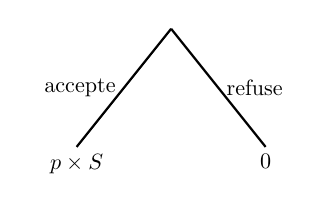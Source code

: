 ﻿  \begin{tikzpicture}[scale=1.5]
    % define points
    \path
      (0,0) coordinate(R)
      +(-0.8,-1) coordinate(V1)
      +(0.8,-1) coordinate(V2)
    ;

    % draw lines
    \draw[thick]
      (R) -- (V1) node[midway,left,scale=0.8]{accepte}
      (R) -- (V2)node[midway,right,scale=0.8]{refuse}
    ;

    % draw points
   \path (V1) node[scale=0.8,below]{$p\times S$};
   \path (V2) node[scale=0.8,below]{$0$};

\end{tikzpicture}